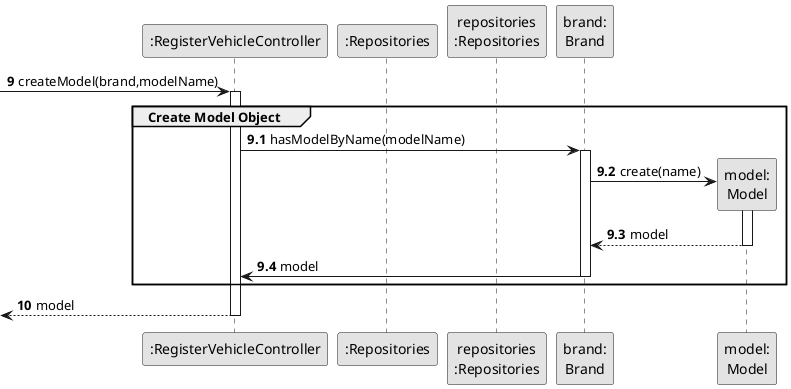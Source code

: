 @startuml
skinparam monochrome true
skinparam packageStyle rectangle
skinparam shadowing false

participant ":RegisterVehicleController" as CTRL
participant ":Repositories" as RepositorySingleton
participant "repositories\n:Repositories" as PLAT
participant "brand:\nBrand" as Brand
participant "model:\nModel" as Model

autonumber 9
-> CTRL: createModel(brand,modelName)

autonumber 9.1
activate CTRL
    group Create Model Object

        CTRL -> Brand : hasModelByName(modelName)

        activate Brand

            Brand -> Model**: create(name)

            activate Model

                Model --> Brand : model

            deactivate Model

            Brand -> CTRL : model
        deactivate Brand
    end

    autonumber 10
    <-- CTRL : model
deactivate CTRL


@enduml